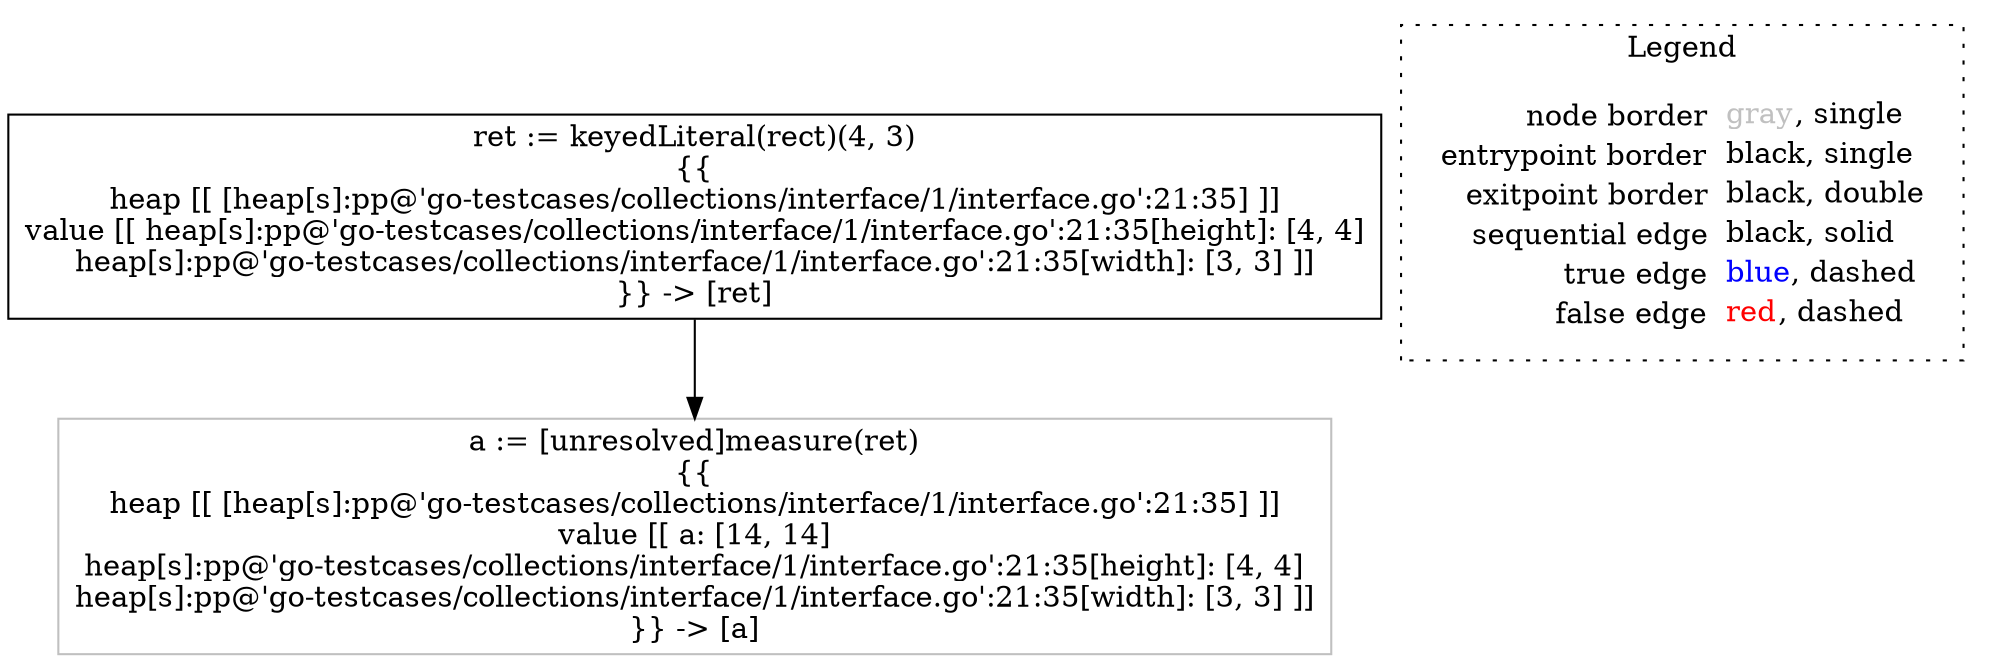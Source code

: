 digraph {
	"node0" [shape="rect",color="black",label=<ret := keyedLiteral(rect)(4, 3)<BR/>{{<BR/>heap [[ [heap[s]:pp@'go-testcases/collections/interface/1/interface.go':21:35] ]]<BR/>value [[ heap[s]:pp@'go-testcases/collections/interface/1/interface.go':21:35[height]: [4, 4]<BR/>heap[s]:pp@'go-testcases/collections/interface/1/interface.go':21:35[width]: [3, 3] ]]<BR/>}} -&gt; [ret]>];
	"node1" [shape="rect",color="gray",label=<a := [unresolved]measure(ret)<BR/>{{<BR/>heap [[ [heap[s]:pp@'go-testcases/collections/interface/1/interface.go':21:35] ]]<BR/>value [[ a: [14, 14]<BR/>heap[s]:pp@'go-testcases/collections/interface/1/interface.go':21:35[height]: [4, 4]<BR/>heap[s]:pp@'go-testcases/collections/interface/1/interface.go':21:35[width]: [3, 3] ]]<BR/>}} -&gt; [a]>];
	"node0" -> "node1" [color="black"];
subgraph cluster_legend {
	label="Legend";
	style=dotted;
	node [shape=plaintext];
	"legend" [label=<<table border="0" cellpadding="2" cellspacing="0" cellborder="0"><tr><td align="right">node border&nbsp;</td><td align="left"><font color="gray">gray</font>, single</td></tr><tr><td align="right">entrypoint border&nbsp;</td><td align="left"><font color="black">black</font>, single</td></tr><tr><td align="right">exitpoint border&nbsp;</td><td align="left"><font color="black">black</font>, double</td></tr><tr><td align="right">sequential edge&nbsp;</td><td align="left"><font color="black">black</font>, solid</td></tr><tr><td align="right">true edge&nbsp;</td><td align="left"><font color="blue">blue</font>, dashed</td></tr><tr><td align="right">false edge&nbsp;</td><td align="left"><font color="red">red</font>, dashed</td></tr></table>>];
}

}

